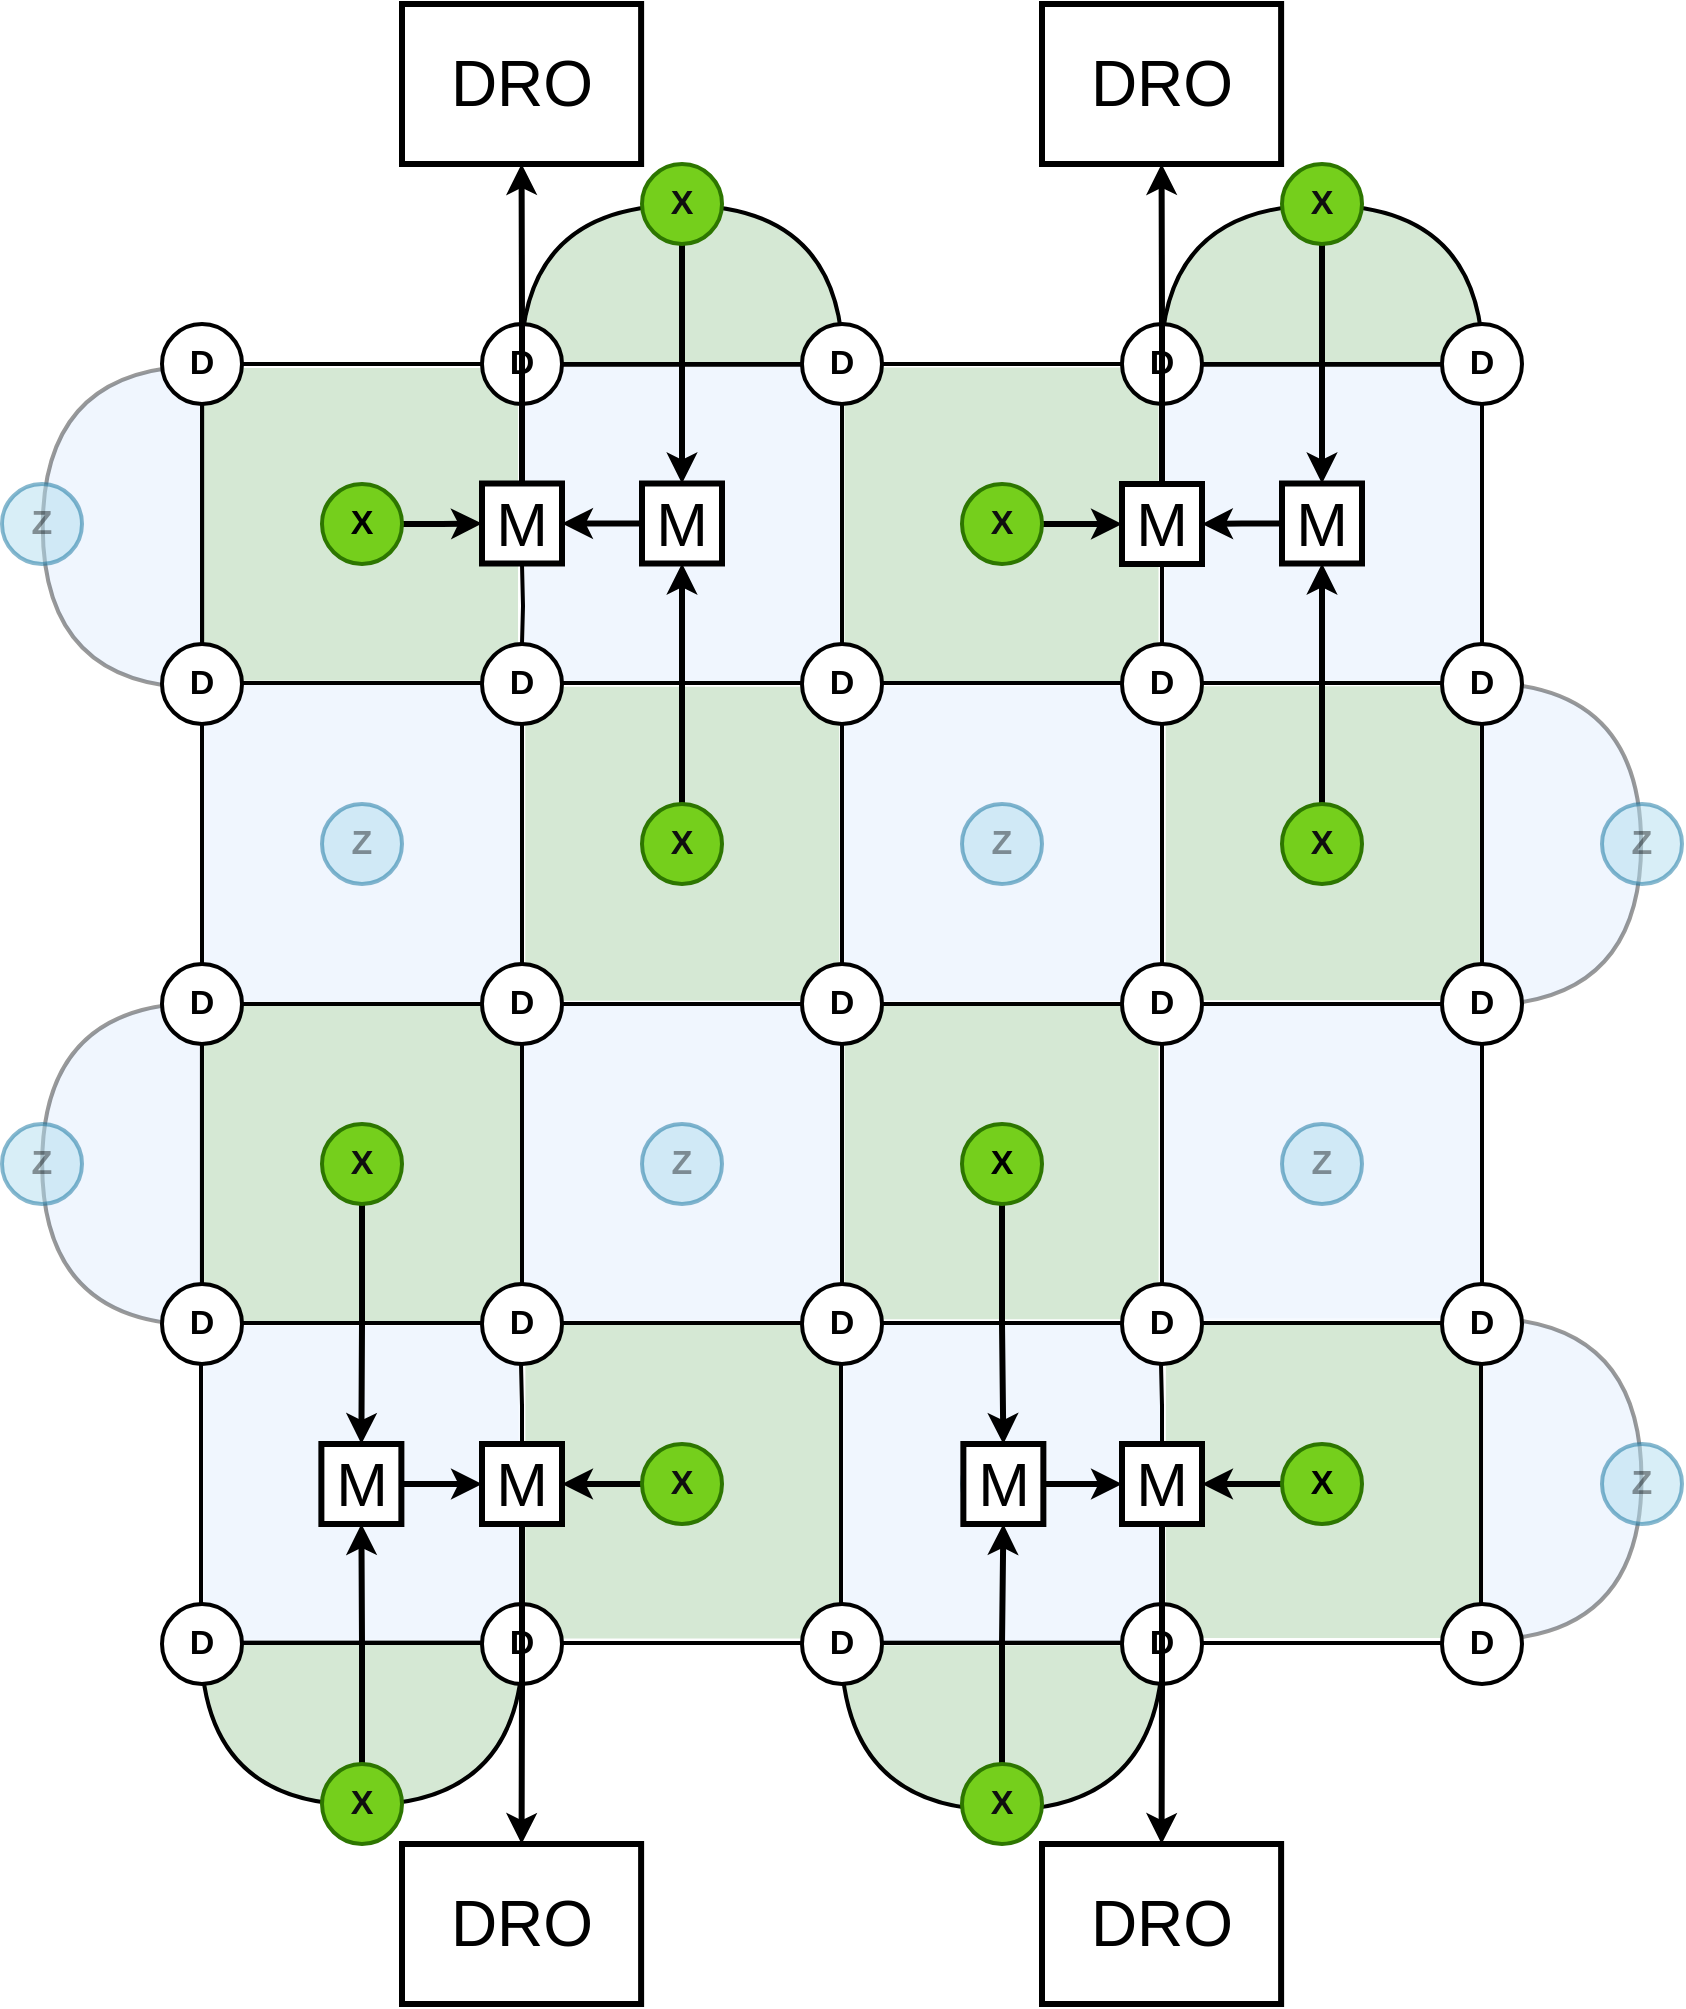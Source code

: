<mxfile version="24.2.3" type="google">
  <diagram name="Page-1" id="aMNQJVQ4VRTvNVJp9aHc">
    <mxGraphModel grid="1" page="0" gridSize="10" guides="1" tooltips="1" connect="1" arrows="1" fold="1" pageScale="1" pageWidth="850" pageHeight="1100" math="0" shadow="0">
      <root>
        <mxCell id="0" />
        <mxCell id="1" parent="0" />
        <mxCell id="UT1VLudavlkwH00lMybZ-489" value="" style="whiteSpace=wrap;html=1;aspect=fixed;strokeColor=#FFFFFF;fillColor=#d5e8d4;strokeWidth=2;" vertex="1" parent="1">
          <mxGeometry x="820" y="1461" width="159" height="159" as="geometry" />
        </mxCell>
        <mxCell id="UT1VLudavlkwH00lMybZ-486" value="" style="whiteSpace=wrap;html=1;aspect=fixed;strokeColor=#FFFFFF;fillColor=#d5e8d4;strokeWidth=2;" vertex="1" parent="1">
          <mxGeometry x="980.69" y="1939.26" width="159" height="159" as="geometry" />
        </mxCell>
        <mxCell id="UT1VLudavlkwH00lMybZ-471" value="" style="shape=or;whiteSpace=wrap;html=1;rotation=90;fillColor=#d5e8d4;strokeColor=#000000;strokeWidth=2;" vertex="1" parent="1">
          <mxGeometry x="1178.13" y="2060.65" width="83.74" height="161" as="geometry" />
        </mxCell>
        <mxCell id="UT1VLudavlkwH00lMybZ-472" value="" style="shape=or;whiteSpace=wrap;html=1;rotation=90;fillColor=#d5e8d4;strokeColor=#000000;strokeWidth=2;" vertex="1" parent="1">
          <mxGeometry x="859.26" y="2059.25" width="81.48" height="161" as="geometry" />
        </mxCell>
        <mxCell id="6lRXq5zpDCbXAbgdjt75-6" value="" style="group;opacity=40;strokeWidth=2;" connectable="0" vertex="1" parent="1">
          <mxGeometry x="720" y="1460.25" width="840" height="639.75" as="geometry" />
        </mxCell>
        <mxCell id="UT1VLudavlkwH00lMybZ-482" value="" style="whiteSpace=wrap;html=1;aspect=fixed;strokeColor=#FFFFFF;fillColor=#dae8fc;opacity=40;strokeWidth=2;" vertex="1" parent="6lRXq5zpDCbXAbgdjt75-6">
          <mxGeometry x="260" y="319.13" width="159.56" height="159.56" as="geometry" />
        </mxCell>
        <mxCell id="6lRXq5zpDCbXAbgdjt75-5" value="" style="group;opacity=40;strokeWidth=2;" connectable="0" vertex="1" parent="6lRXq5zpDCbXAbgdjt75-6">
          <mxGeometry width="840" height="639.75" as="geometry" />
        </mxCell>
        <mxCell id="UT1VLudavlkwH00lMybZ-490" value="" style="whiteSpace=wrap;html=1;aspect=fixed;strokeColor=#FFFFFF;fillColor=#dae8fc;opacity=40;strokeWidth=2;" vertex="1" parent="6lRXq5zpDCbXAbgdjt75-5">
          <mxGeometry x="260.5" y="0.25" width="159" height="159" as="geometry" />
        </mxCell>
        <mxCell id="UT1VLudavlkwH00lMybZ-469" value="" style="shape=or;whiteSpace=wrap;html=1;rotation=0;fillColor=#dae8fc;strokeColor=#000000;opacity=40;strokeWidth=2;" vertex="1" parent="6lRXq5zpDCbXAbgdjt75-5">
          <mxGeometry x="739.94" y="476.76" width="79.81" height="161" as="geometry" />
        </mxCell>
        <mxCell id="UT1VLudavlkwH00lMybZ-470" value="" style="shape=or;whiteSpace=wrap;html=1;rotation=0;fillColor=#dae8fc;strokeColor=#000000;opacity=40;strokeWidth=2;" vertex="1" parent="6lRXq5zpDCbXAbgdjt75-5">
          <mxGeometry x="739.75" y="159.25" width="79.81" height="161" as="geometry" />
        </mxCell>
        <mxCell id="UT1VLudavlkwH00lMybZ-475" value="" style="shape=or;whiteSpace=wrap;html=1;rotation=-180;fillColor=#dae8fc;strokeColor=#000000;opacity=40;strokeWidth=2;" vertex="1" parent="6lRXq5zpDCbXAbgdjt75-5">
          <mxGeometry x="20.09" y="319.25" width="79.81" height="161" as="geometry" />
        </mxCell>
        <mxCell id="UT1VLudavlkwH00lMybZ-476" value="" style="shape=or;whiteSpace=wrap;html=1;rotation=-180;fillColor=#dae8fc;strokeColor=#000000;opacity=40;strokeWidth=2;" vertex="1" parent="6lRXq5zpDCbXAbgdjt75-5">
          <mxGeometry x="20.38" y="0.75" width="79.81" height="161" as="geometry" />
        </mxCell>
        <mxCell id="UT1VLudavlkwH00lMybZ-477" value="" style="whiteSpace=wrap;html=1;aspect=fixed;strokeColor=#FFFFFF;fillColor=#dae8fc;opacity=40;strokeWidth=2;" vertex="1" parent="6lRXq5zpDCbXAbgdjt75-5">
          <mxGeometry x="100.13" y="158.75" width="160.88" height="160.88" as="geometry" />
        </mxCell>
        <mxCell id="UT1VLudavlkwH00lMybZ-479" value="" style="whiteSpace=wrap;html=1;aspect=fixed;strokeColor=#FFFFFF;fillColor=#dae8fc;opacity=40;strokeWidth=2;" vertex="1" parent="6lRXq5zpDCbXAbgdjt75-5">
          <mxGeometry x="420.38" y="160.38" width="159" height="159" as="geometry" />
        </mxCell>
        <mxCell id="UT1VLudavlkwH00lMybZ-484" value="" style="whiteSpace=wrap;html=1;aspect=fixed;strokeColor=#FFFFFF;fillColor=#dae8fc;opacity=40;strokeWidth=2;" vertex="1" parent="6lRXq5zpDCbXAbgdjt75-5">
          <mxGeometry x="580.81" y="318.88" width="159" height="159" as="geometry" />
        </mxCell>
        <mxCell id="UT1VLudavlkwH00lMybZ-485" value="" style="whiteSpace=wrap;html=1;aspect=fixed;strokeColor=#FFFFFF;fillColor=#dae8fc;opacity=40;strokeWidth=2;" vertex="1" parent="6lRXq5zpDCbXAbgdjt75-5">
          <mxGeometry x="100.19" y="479.51" width="159" height="159" as="geometry" />
        </mxCell>
        <mxCell id="UT1VLudavlkwH00lMybZ-487" value="" style="whiteSpace=wrap;html=1;aspect=fixed;strokeColor=#FFFFFF;fillColor=#dae8fc;opacity=40;strokeWidth=2;" vertex="1" parent="6lRXq5zpDCbXAbgdjt75-5">
          <mxGeometry x="420.44" y="479.26" width="160.49" height="160.49" as="geometry" />
        </mxCell>
        <mxCell id="UT1VLudavlkwH00lMybZ-492" value="" style="whiteSpace=wrap;html=1;aspect=fixed;strokeColor=#FFFFFF;fillColor=#dae8fc;opacity=40;strokeWidth=2;" vertex="1" parent="6lRXq5zpDCbXAbgdjt75-5">
          <mxGeometry x="580.75" width="159" height="159" as="geometry" />
        </mxCell>
        <mxCell id="UT1VLudavlkwH00lMybZ-558" value="Z" style="ellipse;whiteSpace=wrap;html=1;aspect=fixed;fillColor=#b1ddf0;strokeColor=#10739e;fontStyle=1;fontSize=17;opacity=50;textOpacity=40;strokeWidth=2;" vertex="1" parent="6lRXq5zpDCbXAbgdjt75-5">
          <mxGeometry y="59.75" width="40" height="40" as="geometry" />
        </mxCell>
        <mxCell id="UT1VLudavlkwH00lMybZ-560" value="Z" style="ellipse;whiteSpace=wrap;html=1;aspect=fixed;fillColor=#b1ddf0;strokeColor=#10739e;fontStyle=1;fontSize=17;opacity=50;textOpacity=40;strokeWidth=2;" vertex="1" parent="6lRXq5zpDCbXAbgdjt75-5">
          <mxGeometry x="320" y="59.75" width="40" height="40" as="geometry" />
        </mxCell>
        <mxCell id="UT1VLudavlkwH00lMybZ-562" value="Z" style="ellipse;whiteSpace=wrap;html=1;aspect=fixed;fillColor=#b1ddf0;strokeColor=#10739e;fontStyle=1;fontSize=17;opacity=50;textOpacity=40;strokeWidth=2;" vertex="1" parent="6lRXq5zpDCbXAbgdjt75-5">
          <mxGeometry x="640" y="59.75" width="40" height="40" as="geometry" />
        </mxCell>
        <mxCell id="UT1VLudavlkwH00lMybZ-563" value="Z" style="ellipse;whiteSpace=wrap;html=1;aspect=fixed;fillColor=#b1ddf0;strokeColor=#10739e;fontStyle=1;fontSize=17;opacity=50;textOpacity=40;strokeWidth=2;" vertex="1" parent="6lRXq5zpDCbXAbgdjt75-5">
          <mxGeometry x="160" y="219.75" width="40" height="40" as="geometry" />
        </mxCell>
        <mxCell id="UT1VLudavlkwH00lMybZ-565" value="Z" style="ellipse;whiteSpace=wrap;html=1;aspect=fixed;fillColor=#b1ddf0;strokeColor=#10739e;fontStyle=1;fontSize=17;opacity=50;textOpacity=40;strokeWidth=2;" vertex="1" parent="6lRXq5zpDCbXAbgdjt75-5">
          <mxGeometry x="480" y="219.75" width="40" height="40" as="geometry" />
        </mxCell>
        <mxCell id="UT1VLudavlkwH00lMybZ-567" value="Z" style="ellipse;whiteSpace=wrap;html=1;aspect=fixed;fillColor=#b1ddf0;strokeColor=#10739e;fontStyle=1;fontSize=17;opacity=50;textOpacity=40;strokeWidth=2;" vertex="1" parent="6lRXq5zpDCbXAbgdjt75-5">
          <mxGeometry x="800" y="219.75" width="40" height="40" as="geometry" />
        </mxCell>
        <mxCell id="UT1VLudavlkwH00lMybZ-568" value="Z" style="ellipse;whiteSpace=wrap;html=1;aspect=fixed;fillColor=#b1ddf0;strokeColor=#10739e;fontStyle=1;fontSize=17;opacity=50;textOpacity=40;strokeWidth=2;" vertex="1" parent="6lRXq5zpDCbXAbgdjt75-5">
          <mxGeometry y="379.75" width="40" height="40" as="geometry" />
        </mxCell>
        <mxCell id="UT1VLudavlkwH00lMybZ-570" value="Z" style="ellipse;whiteSpace=wrap;html=1;aspect=fixed;fillColor=#b1ddf0;strokeColor=#10739e;fontStyle=1;fontSize=17;opacity=50;textOpacity=40;strokeWidth=2;" vertex="1" parent="6lRXq5zpDCbXAbgdjt75-5">
          <mxGeometry x="320" y="379.75" width="40" height="40" as="geometry" />
        </mxCell>
        <mxCell id="UT1VLudavlkwH00lMybZ-572" value="Z" style="ellipse;whiteSpace=wrap;html=1;aspect=fixed;fillColor=#b1ddf0;strokeColor=#10739e;fontStyle=1;fontSize=17;opacity=50;textOpacity=40;strokeWidth=2;" vertex="1" parent="6lRXq5zpDCbXAbgdjt75-5">
          <mxGeometry x="640" y="379.75" width="40" height="40" as="geometry" />
        </mxCell>
        <mxCell id="UT1VLudavlkwH00lMybZ-573" value="Z" style="ellipse;whiteSpace=wrap;html=1;aspect=fixed;fillColor=#b1ddf0;strokeColor=#10739e;fontStyle=1;fontSize=17;opacity=50;textOpacity=40;strokeWidth=2;" vertex="1" parent="6lRXq5zpDCbXAbgdjt75-5">
          <mxGeometry x="160" y="539.75" width="40" height="40" as="geometry" />
        </mxCell>
        <mxCell id="UT1VLudavlkwH00lMybZ-575" value="Z" style="ellipse;whiteSpace=wrap;html=1;aspect=fixed;fillColor=#b1ddf0;strokeColor=#10739e;fontStyle=1;fontSize=17;opacity=50;textOpacity=40;strokeWidth=2;" vertex="1" parent="6lRXq5zpDCbXAbgdjt75-5">
          <mxGeometry x="480" y="539.75" width="40" height="40" as="geometry" />
        </mxCell>
        <mxCell id="UT1VLudavlkwH00lMybZ-577" value="Z" style="ellipse;whiteSpace=wrap;html=1;aspect=fixed;fillColor=#b1ddf0;strokeColor=#10739e;fontStyle=1;fontSize=17;opacity=50;textOpacity=40;strokeWidth=2;" vertex="1" parent="6lRXq5zpDCbXAbgdjt75-5">
          <mxGeometry x="800" y="539.75" width="40" height="40" as="geometry" />
        </mxCell>
        <mxCell id="6lRXq5zpDCbXAbgdjt75-66" style="edgeStyle=orthogonalEdgeStyle;rounded=0;orthogonalLoop=1;jettySize=auto;html=1;exitX=0;exitY=0.5;exitDx=0;exitDy=0;entryX=1;entryY=0.5;entryDx=0;entryDy=0;strokeWidth=3;" edge="1" parent="6lRXq5zpDCbXAbgdjt75-5" source="6lRXq5zpDCbXAbgdjt75-7" target="6lRXq5zpDCbXAbgdjt75-64">
          <mxGeometry relative="1" as="geometry" />
        </mxCell>
        <mxCell id="6lRXq5zpDCbXAbgdjt75-7" value="&lt;font style=&quot;font-size: 31px;&quot;&gt;M&lt;br style=&quot;font-size: 31px;&quot;&gt;&lt;/font&gt;" style="rounded=0;whiteSpace=wrap;html=1;strokeWidth=3;fontSize=31;fontStyle=0;aspect=fixed;" vertex="1" parent="6lRXq5zpDCbXAbgdjt75-5">
          <mxGeometry x="320" y="59.5" width="40" height="40" as="geometry" />
        </mxCell>
        <mxCell id="6lRXq5zpDCbXAbgdjt75-8" value="&lt;font style=&quot;font-size: 31px;&quot;&gt;M&lt;br style=&quot;font-size: 31px;&quot;&gt;&lt;/font&gt;" style="rounded=0;whiteSpace=wrap;html=1;strokeWidth=3;fontSize=31;fontStyle=0;aspect=fixed;" vertex="1" parent="6lRXq5zpDCbXAbgdjt75-5">
          <mxGeometry x="159.69" y="539.75" width="40" height="40" as="geometry" />
        </mxCell>
        <mxCell id="6lRXq5zpDCbXAbgdjt75-9" value="&lt;font style=&quot;font-size: 31px;&quot;&gt;M&lt;br style=&quot;font-size: 31px;&quot;&gt;&lt;/font&gt;" style="rounded=0;whiteSpace=wrap;html=1;strokeWidth=3;fontSize=31;fontStyle=0;aspect=fixed;" vertex="1" parent="6lRXq5zpDCbXAbgdjt75-5">
          <mxGeometry x="640" y="59.5" width="40" height="40" as="geometry" />
        </mxCell>
        <mxCell id="6lRXq5zpDCbXAbgdjt75-10" value="&lt;font style=&quot;font-size: 31px;&quot;&gt;M&lt;br style=&quot;font-size: 31px;&quot;&gt;&lt;/font&gt;" style="rounded=0;whiteSpace=wrap;html=1;strokeWidth=3;fontSize=31;fontStyle=0;aspect=fixed;" vertex="1" parent="6lRXq5zpDCbXAbgdjt75-5">
          <mxGeometry x="480.68" y="539.75" width="40" height="40" as="geometry" />
        </mxCell>
        <mxCell id="6lRXq5zpDCbXAbgdjt75-64" value="&lt;font style=&quot;font-size: 31px;&quot;&gt;M&lt;br style=&quot;font-size: 31px;&quot;&gt;&lt;/font&gt;" style="rounded=0;whiteSpace=wrap;html=1;strokeWidth=3;fontSize=31;fontStyle=0;aspect=fixed;" vertex="1" parent="6lRXq5zpDCbXAbgdjt75-5">
          <mxGeometry x="240" y="59.5" width="40" height="40" as="geometry" />
        </mxCell>
        <mxCell id="UT1VLudavlkwH00lMybZ-473" value="" style="shape=or;whiteSpace=wrap;html=1;rotation=-90;fillColor=#d5e8d4;strokeColor=#000000;strokeWidth=2;" vertex="1" parent="1">
          <mxGeometry x="1340.1" y="1340" width="79.81" height="161" as="geometry" />
        </mxCell>
        <mxCell id="UT1VLudavlkwH00lMybZ-474" value="" style="shape=or;whiteSpace=wrap;html=1;rotation=-90;fillColor=#d5e8d4;strokeColor=#000000;strokeWidth=2;" vertex="1" parent="1">
          <mxGeometry x="1020.09" y="1340" width="79.81" height="161" as="geometry" />
        </mxCell>
        <mxCell id="UT1VLudavlkwH00lMybZ-478" value="" style="whiteSpace=wrap;html=1;aspect=fixed;strokeColor=#FFFFFF;fillColor=#d5e8d4;strokeWidth=2;" vertex="1" parent="1">
          <mxGeometry x="980.63" y="1620.38" width="159" height="159" as="geometry" />
        </mxCell>
        <mxCell id="UT1VLudavlkwH00lMybZ-480" value="" style="whiteSpace=wrap;html=1;aspect=fixed;strokeColor=#FFFFFF;fillColor=#d5e8d4;strokeWidth=2;" vertex="1" parent="1">
          <mxGeometry x="1300.88" y="1620.13" width="159" height="159" as="geometry" />
        </mxCell>
        <mxCell id="UT1VLudavlkwH00lMybZ-481" value="" style="whiteSpace=wrap;html=1;aspect=fixed;strokeColor=#FFFFFF;fillColor=#d5e8d4;strokeWidth=2;" vertex="1" parent="1">
          <mxGeometry x="820.06" y="1779.88" width="159.94" height="159.94" as="geometry" />
        </mxCell>
        <mxCell id="UT1VLudavlkwH00lMybZ-483" value="" style="whiteSpace=wrap;html=1;aspect=fixed;strokeColor=#FFFFFF;fillColor=#d5e8d4;strokeWidth=2;" vertex="1" parent="1">
          <mxGeometry x="1140.31" y="1779.63" width="159" height="159" as="geometry" />
        </mxCell>
        <mxCell id="UT1VLudavlkwH00lMybZ-488" value="" style="whiteSpace=wrap;html=1;aspect=fixed;strokeColor=#FFFFFF;fillColor=#d5e8d4;strokeWidth=2;" vertex="1" parent="1">
          <mxGeometry x="1300.94" y="1939.01" width="159" height="159" as="geometry" />
        </mxCell>
        <mxCell id="UT1VLudavlkwH00lMybZ-491" value="" style="whiteSpace=wrap;html=1;aspect=fixed;strokeColor=#FFFFFF;fillColor=#d5e8d4;strokeWidth=2;" vertex="1" parent="1">
          <mxGeometry x="1140.25" y="1460.75" width="159" height="159" as="geometry" />
        </mxCell>
        <mxCell id="UT1VLudavlkwH00lMybZ-493" style="edgeStyle=orthogonalEdgeStyle;rounded=0;orthogonalLoop=1;jettySize=auto;html=1;entryX=0.5;entryY=0;entryDx=0;entryDy=0;endArrow=none;endFill=0;fontStyle=1;fontSize=17;strokeWidth=2;" edge="1" parent="1" source="UT1VLudavlkwH00lMybZ-495" target="UT1VLudavlkwH00lMybZ-499">
          <mxGeometry relative="1" as="geometry" />
        </mxCell>
        <mxCell id="UT1VLudavlkwH00lMybZ-494" style="edgeStyle=orthogonalEdgeStyle;rounded=0;orthogonalLoop=1;jettySize=auto;html=1;entryX=0;entryY=0.5;entryDx=0;entryDy=0;endArrow=none;endFill=0;fontStyle=1;fontSize=17;strokeWidth=2;" edge="1" parent="1" source="UT1VLudavlkwH00lMybZ-495" target="UT1VLudavlkwH00lMybZ-497">
          <mxGeometry relative="1" as="geometry" />
        </mxCell>
        <mxCell id="UT1VLudavlkwH00lMybZ-495" value="D" style="ellipse;whiteSpace=wrap;html=1;aspect=fixed;fontStyle=1;fontSize=17;strokeWidth=2;" vertex="1" parent="1">
          <mxGeometry x="800" y="1440" width="40" height="40" as="geometry" />
        </mxCell>
        <mxCell id="UT1VLudavlkwH00lMybZ-496" style="edgeStyle=orthogonalEdgeStyle;rounded=0;orthogonalLoop=1;jettySize=auto;html=1;entryX=0.5;entryY=0;entryDx=0;entryDy=0;endArrow=none;endFill=0;fontStyle=1;fontSize=17;strokeWidth=2;" edge="1" parent="1" target="UT1VLudavlkwH00lMybZ-501">
          <mxGeometry relative="1" as="geometry">
            <mxPoint x="980" y="1560" as="sourcePoint" />
          </mxGeometry>
        </mxCell>
        <mxCell id="UT1VLudavlkwH00lMybZ-497" value="D" style="ellipse;whiteSpace=wrap;html=1;aspect=fixed;fontStyle=1;fontSize=17;strokeWidth=2;" vertex="1" parent="1">
          <mxGeometry x="960" y="1440" width="40" height="40" as="geometry" />
        </mxCell>
        <mxCell id="UT1VLudavlkwH00lMybZ-498" style="edgeStyle=orthogonalEdgeStyle;rounded=0;orthogonalLoop=1;jettySize=auto;html=1;exitX=0.5;exitY=1;exitDx=0;exitDy=0;entryX=0.5;entryY=0;entryDx=0;entryDy=0;endArrow=none;endFill=0;fontStyle=1;fontSize=17;strokeWidth=2;" edge="1" parent="1" source="UT1VLudavlkwH00lMybZ-499" target="UT1VLudavlkwH00lMybZ-523">
          <mxGeometry relative="1" as="geometry" />
        </mxCell>
        <mxCell id="UT1VLudavlkwH00lMybZ-499" value="D" style="ellipse;whiteSpace=wrap;html=1;aspect=fixed;fontStyle=1;fontSize=17;strokeWidth=2;" vertex="1" parent="1">
          <mxGeometry x="800" y="1600" width="40" height="40" as="geometry" />
        </mxCell>
        <mxCell id="UT1VLudavlkwH00lMybZ-500" style="edgeStyle=orthogonalEdgeStyle;rounded=0;orthogonalLoop=1;jettySize=auto;html=1;entryX=0.5;entryY=0;entryDx=0;entryDy=0;endArrow=none;endFill=0;fontStyle=1;fontSize=17;strokeWidth=2;" edge="1" parent="1" source="UT1VLudavlkwH00lMybZ-501" target="UT1VLudavlkwH00lMybZ-525">
          <mxGeometry relative="1" as="geometry" />
        </mxCell>
        <mxCell id="UT1VLudavlkwH00lMybZ-501" value="D" style="ellipse;whiteSpace=wrap;html=1;aspect=fixed;fontStyle=1;fontSize=17;strokeWidth=2;" vertex="1" parent="1">
          <mxGeometry x="960" y="1600" width="40" height="40" as="geometry" />
        </mxCell>
        <mxCell id="UT1VLudavlkwH00lMybZ-502" style="edgeStyle=orthogonalEdgeStyle;rounded=0;orthogonalLoop=1;jettySize=auto;html=1;entryX=0;entryY=0.5;entryDx=0;entryDy=0;endArrow=none;endFill=0;fontStyle=1;fontSize=17;strokeWidth=2;" edge="1" parent="1">
          <mxGeometry relative="1" as="geometry">
            <mxPoint x="840" y="1619.44" as="sourcePoint" />
            <mxPoint x="960" y="1619.44" as="targetPoint" />
          </mxGeometry>
        </mxCell>
        <mxCell id="UT1VLudavlkwH00lMybZ-503" style="edgeStyle=orthogonalEdgeStyle;rounded=0;orthogonalLoop=1;jettySize=auto;html=1;entryX=0.5;entryY=0;entryDx=0;entryDy=0;endArrow=none;endFill=0;fontStyle=1;fontSize=17;strokeWidth=2;" edge="1" parent="1" source="UT1VLudavlkwH00lMybZ-505" target="UT1VLudavlkwH00lMybZ-509">
          <mxGeometry relative="1" as="geometry" />
        </mxCell>
        <mxCell id="UT1VLudavlkwH00lMybZ-504" style="edgeStyle=orthogonalEdgeStyle;rounded=0;orthogonalLoop=1;jettySize=auto;html=1;entryX=0;entryY=0.5;entryDx=0;entryDy=0;endArrow=none;endFill=0;fontStyle=1;fontSize=17;strokeWidth=2;" edge="1" parent="1" source="UT1VLudavlkwH00lMybZ-505" target="UT1VLudavlkwH00lMybZ-507">
          <mxGeometry relative="1" as="geometry" />
        </mxCell>
        <mxCell id="UT1VLudavlkwH00lMybZ-505" value="D" style="ellipse;whiteSpace=wrap;html=1;aspect=fixed;fontStyle=1;fontSize=17;strokeWidth=2;" vertex="1" parent="1">
          <mxGeometry x="1120" y="1440" width="40" height="40" as="geometry" />
        </mxCell>
        <mxCell id="UT1VLudavlkwH00lMybZ-506" style="edgeStyle=orthogonalEdgeStyle;rounded=0;orthogonalLoop=1;jettySize=auto;html=1;entryX=0.5;entryY=0;entryDx=0;entryDy=0;endArrow=none;endFill=0;fontStyle=1;fontSize=17;strokeWidth=2;" edge="1" parent="1" source="6lRXq5zpDCbXAbgdjt75-51" target="UT1VLudavlkwH00lMybZ-511">
          <mxGeometry relative="1" as="geometry" />
        </mxCell>
        <mxCell id="UT1VLudavlkwH00lMybZ-507" value="D" style="ellipse;whiteSpace=wrap;html=1;aspect=fixed;fontStyle=1;fontSize=17;strokeWidth=2;" vertex="1" parent="1">
          <mxGeometry x="1280" y="1440" width="40" height="40" as="geometry" />
        </mxCell>
        <mxCell id="UT1VLudavlkwH00lMybZ-508" style="edgeStyle=orthogonalEdgeStyle;rounded=0;orthogonalLoop=1;jettySize=auto;html=1;exitX=0.5;exitY=1;exitDx=0;exitDy=0;entryX=0.5;entryY=0;entryDx=0;entryDy=0;endArrow=none;endFill=0;fontStyle=1;fontSize=17;strokeWidth=2;" edge="1" parent="1" source="UT1VLudavlkwH00lMybZ-509" target="UT1VLudavlkwH00lMybZ-531">
          <mxGeometry relative="1" as="geometry" />
        </mxCell>
        <mxCell id="UT1VLudavlkwH00lMybZ-509" value="D" style="ellipse;whiteSpace=wrap;html=1;aspect=fixed;fontStyle=1;fontSize=17;strokeWidth=2;" vertex="1" parent="1">
          <mxGeometry x="1120" y="1600" width="40" height="40" as="geometry" />
        </mxCell>
        <mxCell id="UT1VLudavlkwH00lMybZ-510" style="edgeStyle=orthogonalEdgeStyle;rounded=0;orthogonalLoop=1;jettySize=auto;html=1;exitX=0.5;exitY=1;exitDx=0;exitDy=0;entryX=0.5;entryY=0;entryDx=0;entryDy=0;endArrow=none;endFill=0;fontStyle=1;fontSize=17;strokeWidth=2;" edge="1" parent="1" source="UT1VLudavlkwH00lMybZ-511" target="UT1VLudavlkwH00lMybZ-533">
          <mxGeometry relative="1" as="geometry" />
        </mxCell>
        <mxCell id="UT1VLudavlkwH00lMybZ-511" value="D" style="ellipse;whiteSpace=wrap;html=1;aspect=fixed;fontStyle=1;fontSize=17;strokeWidth=2;" vertex="1" parent="1">
          <mxGeometry x="1280" y="1600" width="40" height="40" as="geometry" />
        </mxCell>
        <mxCell id="UT1VLudavlkwH00lMybZ-512" style="edgeStyle=orthogonalEdgeStyle;rounded=0;orthogonalLoop=1;jettySize=auto;html=1;entryX=0;entryY=0.5;entryDx=0;entryDy=0;endArrow=none;endFill=0;fontStyle=1;fontSize=17;strokeWidth=2;" edge="1" parent="1">
          <mxGeometry relative="1" as="geometry">
            <mxPoint x="1160" y="1619.44" as="sourcePoint" />
            <mxPoint x="1280" y="1619.44" as="targetPoint" />
          </mxGeometry>
        </mxCell>
        <mxCell id="UT1VLudavlkwH00lMybZ-513" style="edgeStyle=orthogonalEdgeStyle;rounded=0;orthogonalLoop=1;jettySize=auto;html=1;entryX=0.5;entryY=0;entryDx=0;entryDy=0;endArrow=none;endFill=0;fontStyle=1;fontSize=17;strokeWidth=2;" edge="1" parent="1" source="UT1VLudavlkwH00lMybZ-514" target="UT1VLudavlkwH00lMybZ-516">
          <mxGeometry relative="1" as="geometry" />
        </mxCell>
        <mxCell id="UT1VLudavlkwH00lMybZ-514" value="D" style="ellipse;whiteSpace=wrap;html=1;aspect=fixed;fontStyle=1;fontSize=17;strokeWidth=2;" vertex="1" parent="1">
          <mxGeometry x="1440" y="1440" width="40" height="40" as="geometry" />
        </mxCell>
        <mxCell id="UT1VLudavlkwH00lMybZ-515" style="edgeStyle=orthogonalEdgeStyle;rounded=0;orthogonalLoop=1;jettySize=auto;html=1;exitX=0.5;exitY=1;exitDx=0;exitDy=0;entryX=0.5;entryY=0;entryDx=0;entryDy=0;endArrow=none;endFill=0;fontStyle=1;fontSize=17;strokeWidth=2;" edge="1" parent="1" source="UT1VLudavlkwH00lMybZ-516" target="UT1VLudavlkwH00lMybZ-538">
          <mxGeometry relative="1" as="geometry" />
        </mxCell>
        <mxCell id="UT1VLudavlkwH00lMybZ-516" value="D" style="ellipse;whiteSpace=wrap;html=1;aspect=fixed;fontStyle=1;fontSize=17;strokeWidth=2;" vertex="1" parent="1">
          <mxGeometry x="1440" y="1600" width="40" height="40" as="geometry" />
        </mxCell>
        <mxCell id="UT1VLudavlkwH00lMybZ-517" style="edgeStyle=orthogonalEdgeStyle;rounded=0;orthogonalLoop=1;jettySize=auto;html=1;entryX=0;entryY=0.5;entryDx=0;entryDy=0;endArrow=none;endFill=0;fontStyle=1;fontSize=17;strokeWidth=2;" edge="1" parent="1">
          <mxGeometry relative="1" as="geometry">
            <mxPoint x="1000" y="1460" as="sourcePoint" />
            <mxPoint x="1120" y="1460" as="targetPoint" />
          </mxGeometry>
        </mxCell>
        <mxCell id="UT1VLudavlkwH00lMybZ-518" style="edgeStyle=orthogonalEdgeStyle;rounded=0;orthogonalLoop=1;jettySize=auto;html=1;entryX=0;entryY=0.5;entryDx=0;entryDy=0;endArrow=none;endFill=0;fontStyle=1;fontSize=17;strokeWidth=2;" edge="1" parent="1">
          <mxGeometry relative="1" as="geometry">
            <mxPoint x="1000" y="1619.44" as="sourcePoint" />
            <mxPoint x="1120" y="1619.44" as="targetPoint" />
          </mxGeometry>
        </mxCell>
        <mxCell id="UT1VLudavlkwH00lMybZ-519" style="edgeStyle=orthogonalEdgeStyle;rounded=0;orthogonalLoop=1;jettySize=auto;html=1;entryX=0;entryY=0.5;entryDx=0;entryDy=0;endArrow=none;endFill=0;fontStyle=1;fontSize=17;strokeWidth=2;" edge="1" parent="1">
          <mxGeometry relative="1" as="geometry">
            <mxPoint x="1320" y="1460" as="sourcePoint" />
            <mxPoint x="1440" y="1460" as="targetPoint" />
          </mxGeometry>
        </mxCell>
        <mxCell id="UT1VLudavlkwH00lMybZ-520" style="edgeStyle=orthogonalEdgeStyle;rounded=0;orthogonalLoop=1;jettySize=auto;html=1;entryX=0;entryY=0.5;entryDx=0;entryDy=0;endArrow=none;endFill=0;fontStyle=1;fontSize=17;strokeWidth=2;" edge="1" parent="1">
          <mxGeometry relative="1" as="geometry">
            <mxPoint x="1320" y="1619.44" as="sourcePoint" />
            <mxPoint x="1440" y="1619.44" as="targetPoint" />
          </mxGeometry>
        </mxCell>
        <mxCell id="UT1VLudavlkwH00lMybZ-521" style="edgeStyle=orthogonalEdgeStyle;rounded=0;orthogonalLoop=1;jettySize=auto;html=1;entryX=0.5;entryY=0;entryDx=0;entryDy=0;endArrow=none;endFill=0;fontStyle=1;fontSize=17;strokeWidth=2;" edge="1" parent="1" source="UT1VLudavlkwH00lMybZ-523" target="UT1VLudavlkwH00lMybZ-526">
          <mxGeometry relative="1" as="geometry" />
        </mxCell>
        <mxCell id="UT1VLudavlkwH00lMybZ-522" style="edgeStyle=orthogonalEdgeStyle;rounded=0;orthogonalLoop=1;jettySize=auto;html=1;entryX=0;entryY=0.5;entryDx=0;entryDy=0;endArrow=none;endFill=0;fontStyle=1;fontSize=17;strokeWidth=2;" edge="1" parent="1" source="UT1VLudavlkwH00lMybZ-523" target="UT1VLudavlkwH00lMybZ-525">
          <mxGeometry relative="1" as="geometry" />
        </mxCell>
        <mxCell id="UT1VLudavlkwH00lMybZ-523" value="D" style="ellipse;whiteSpace=wrap;html=1;aspect=fixed;fontStyle=1;fontSize=17;strokeWidth=2;" vertex="1" parent="1">
          <mxGeometry x="800" y="1760" width="40" height="40" as="geometry" />
        </mxCell>
        <mxCell id="UT1VLudavlkwH00lMybZ-524" style="edgeStyle=orthogonalEdgeStyle;rounded=0;orthogonalLoop=1;jettySize=auto;html=1;entryX=0.5;entryY=0;entryDx=0;entryDy=0;endArrow=none;endFill=0;fontStyle=1;fontSize=17;strokeWidth=2;" edge="1" parent="1" source="UT1VLudavlkwH00lMybZ-525" target="UT1VLudavlkwH00lMybZ-527">
          <mxGeometry relative="1" as="geometry" />
        </mxCell>
        <mxCell id="UT1VLudavlkwH00lMybZ-525" value="D" style="ellipse;whiteSpace=wrap;html=1;aspect=fixed;fontStyle=1;fontSize=17;strokeWidth=2;" vertex="1" parent="1">
          <mxGeometry x="960" y="1760" width="40" height="40" as="geometry" />
        </mxCell>
        <mxCell id="UT1VLudavlkwH00lMybZ-526" value="D" style="ellipse;whiteSpace=wrap;html=1;aspect=fixed;fontStyle=1;fontSize=17;strokeWidth=2;" vertex="1" parent="1">
          <mxGeometry x="800" y="1920" width="40" height="40" as="geometry" />
        </mxCell>
        <mxCell id="UT1VLudavlkwH00lMybZ-527" value="D" style="ellipse;whiteSpace=wrap;html=1;aspect=fixed;fontStyle=1;fontSize=17;strokeWidth=2;" vertex="1" parent="1">
          <mxGeometry x="960" y="1920" width="40" height="40" as="geometry" />
        </mxCell>
        <mxCell id="UT1VLudavlkwH00lMybZ-528" style="edgeStyle=orthogonalEdgeStyle;rounded=0;orthogonalLoop=1;jettySize=auto;html=1;entryX=0;entryY=0.5;entryDx=0;entryDy=0;endArrow=none;endFill=0;fontStyle=1;fontSize=17;strokeWidth=2;" edge="1" parent="1">
          <mxGeometry relative="1" as="geometry">
            <mxPoint x="840" y="1939.44" as="sourcePoint" />
            <mxPoint x="960" y="1939.44" as="targetPoint" />
          </mxGeometry>
        </mxCell>
        <mxCell id="UT1VLudavlkwH00lMybZ-529" style="edgeStyle=orthogonalEdgeStyle;rounded=0;orthogonalLoop=1;jettySize=auto;html=1;entryX=0.5;entryY=0;entryDx=0;entryDy=0;endArrow=none;endFill=0;fontStyle=1;fontSize=17;strokeWidth=2;" edge="1" parent="1" source="UT1VLudavlkwH00lMybZ-531" target="UT1VLudavlkwH00lMybZ-534">
          <mxGeometry relative="1" as="geometry" />
        </mxCell>
        <mxCell id="UT1VLudavlkwH00lMybZ-530" style="edgeStyle=orthogonalEdgeStyle;rounded=0;orthogonalLoop=1;jettySize=auto;html=1;entryX=0;entryY=0.5;entryDx=0;entryDy=0;endArrow=none;endFill=0;fontStyle=1;fontSize=17;strokeWidth=2;" edge="1" parent="1" source="UT1VLudavlkwH00lMybZ-531" target="UT1VLudavlkwH00lMybZ-533">
          <mxGeometry relative="1" as="geometry" />
        </mxCell>
        <mxCell id="UT1VLudavlkwH00lMybZ-531" value="D" style="ellipse;whiteSpace=wrap;html=1;aspect=fixed;fontStyle=1;fontSize=17;strokeWidth=2;" vertex="1" parent="1">
          <mxGeometry x="1120" y="1760" width="40" height="40" as="geometry" />
        </mxCell>
        <mxCell id="UT1VLudavlkwH00lMybZ-532" style="edgeStyle=orthogonalEdgeStyle;rounded=0;orthogonalLoop=1;jettySize=auto;html=1;entryX=0.5;entryY=0;entryDx=0;entryDy=0;endArrow=none;endFill=0;fontStyle=1;fontSize=17;strokeWidth=2;" edge="1" parent="1" source="UT1VLudavlkwH00lMybZ-533" target="UT1VLudavlkwH00lMybZ-535">
          <mxGeometry relative="1" as="geometry" />
        </mxCell>
        <mxCell id="UT1VLudavlkwH00lMybZ-533" value="D" style="ellipse;whiteSpace=wrap;html=1;aspect=fixed;fontStyle=1;fontSize=17;strokeWidth=2;" vertex="1" parent="1">
          <mxGeometry x="1280" y="1760" width="40" height="40" as="geometry" />
        </mxCell>
        <mxCell id="UT1VLudavlkwH00lMybZ-534" value="D" style="ellipse;whiteSpace=wrap;html=1;aspect=fixed;fontStyle=1;fontSize=17;strokeWidth=2;" vertex="1" parent="1">
          <mxGeometry x="1120" y="1920" width="40" height="40" as="geometry" />
        </mxCell>
        <mxCell id="UT1VLudavlkwH00lMybZ-535" value="D" style="ellipse;whiteSpace=wrap;html=1;aspect=fixed;fontStyle=1;fontSize=17;strokeWidth=2;" vertex="1" parent="1">
          <mxGeometry x="1280" y="1920" width="40" height="40" as="geometry" />
        </mxCell>
        <mxCell id="UT1VLudavlkwH00lMybZ-536" style="edgeStyle=orthogonalEdgeStyle;rounded=0;orthogonalLoop=1;jettySize=auto;html=1;entryX=0;entryY=0.5;entryDx=0;entryDy=0;endArrow=none;endFill=0;fontStyle=1;fontSize=17;strokeWidth=2;" edge="1" parent="1">
          <mxGeometry relative="1" as="geometry">
            <mxPoint x="1160" y="1939.44" as="sourcePoint" />
            <mxPoint x="1280" y="1939.44" as="targetPoint" />
          </mxGeometry>
        </mxCell>
        <mxCell id="UT1VLudavlkwH00lMybZ-537" style="edgeStyle=orthogonalEdgeStyle;rounded=0;orthogonalLoop=1;jettySize=auto;html=1;entryX=0.5;entryY=0;entryDx=0;entryDy=0;endArrow=none;endFill=0;fontStyle=1;fontSize=17;strokeWidth=2;" edge="1" parent="1" source="UT1VLudavlkwH00lMybZ-538" target="UT1VLudavlkwH00lMybZ-539">
          <mxGeometry relative="1" as="geometry" />
        </mxCell>
        <mxCell id="UT1VLudavlkwH00lMybZ-538" value="D" style="ellipse;whiteSpace=wrap;html=1;aspect=fixed;fontStyle=1;fontSize=17;strokeWidth=2;" vertex="1" parent="1">
          <mxGeometry x="1440" y="1760" width="40" height="40" as="geometry" />
        </mxCell>
        <mxCell id="UT1VLudavlkwH00lMybZ-539" value="D" style="ellipse;whiteSpace=wrap;html=1;aspect=fixed;fontStyle=1;fontSize=17;strokeWidth=2;" vertex="1" parent="1">
          <mxGeometry x="1440" y="1920" width="40" height="40" as="geometry" />
        </mxCell>
        <mxCell id="UT1VLudavlkwH00lMybZ-540" style="edgeStyle=orthogonalEdgeStyle;rounded=0;orthogonalLoop=1;jettySize=auto;html=1;entryX=0;entryY=0.5;entryDx=0;entryDy=0;endArrow=none;endFill=0;fontStyle=1;fontSize=17;strokeWidth=2;" edge="1" parent="1">
          <mxGeometry relative="1" as="geometry">
            <mxPoint x="1000" y="1780" as="sourcePoint" />
            <mxPoint x="1120" y="1780" as="targetPoint" />
          </mxGeometry>
        </mxCell>
        <mxCell id="UT1VLudavlkwH00lMybZ-541" style="edgeStyle=orthogonalEdgeStyle;rounded=0;orthogonalLoop=1;jettySize=auto;html=1;entryX=0;entryY=0.5;entryDx=0;entryDy=0;endArrow=none;endFill=0;fontStyle=1;fontSize=17;strokeWidth=2;" edge="1" parent="1">
          <mxGeometry relative="1" as="geometry">
            <mxPoint x="1000" y="1939.44" as="sourcePoint" />
            <mxPoint x="1120" y="1939.44" as="targetPoint" />
          </mxGeometry>
        </mxCell>
        <mxCell id="UT1VLudavlkwH00lMybZ-542" style="edgeStyle=orthogonalEdgeStyle;rounded=0;orthogonalLoop=1;jettySize=auto;html=1;entryX=0;entryY=0.5;entryDx=0;entryDy=0;endArrow=none;endFill=0;fontStyle=1;fontSize=17;strokeWidth=2;" edge="1" parent="1">
          <mxGeometry relative="1" as="geometry">
            <mxPoint x="1320" y="1780" as="sourcePoint" />
            <mxPoint x="1440" y="1780" as="targetPoint" />
          </mxGeometry>
        </mxCell>
        <mxCell id="UT1VLudavlkwH00lMybZ-543" style="edgeStyle=orthogonalEdgeStyle;rounded=0;orthogonalLoop=1;jettySize=auto;html=1;entryX=0;entryY=0.5;entryDx=0;entryDy=0;endArrow=none;endFill=0;fontStyle=1;fontSize=17;strokeWidth=2;" edge="1" parent="1">
          <mxGeometry relative="1" as="geometry">
            <mxPoint x="1320" y="1939.44" as="sourcePoint" />
            <mxPoint x="1440" y="1939.44" as="targetPoint" />
          </mxGeometry>
        </mxCell>
        <mxCell id="UT1VLudavlkwH00lMybZ-544" value="D" style="ellipse;whiteSpace=wrap;html=1;aspect=fixed;fontStyle=1;fontSize=17;strokeWidth=2;" vertex="1" parent="1">
          <mxGeometry x="800" y="2080" width="40" height="40" as="geometry" />
        </mxCell>
        <mxCell id="UT1VLudavlkwH00lMybZ-545" value="D" style="ellipse;whiteSpace=wrap;html=1;aspect=fixed;fontStyle=1;fontSize=17;strokeWidth=2;" vertex="1" parent="1">
          <mxGeometry x="960" y="2080" width="40" height="40" as="geometry" />
        </mxCell>
        <mxCell id="UT1VLudavlkwH00lMybZ-546" style="edgeStyle=orthogonalEdgeStyle;rounded=0;orthogonalLoop=1;jettySize=auto;html=1;entryX=0;entryY=0.5;entryDx=0;entryDy=0;endArrow=none;endFill=0;fontStyle=1;fontSize=17;strokeWidth=2;" edge="1" parent="1">
          <mxGeometry relative="1" as="geometry">
            <mxPoint x="840" y="2099.44" as="sourcePoint" />
            <mxPoint x="960" y="2099.44" as="targetPoint" />
          </mxGeometry>
        </mxCell>
        <mxCell id="UT1VLudavlkwH00lMybZ-547" value="D" style="ellipse;whiteSpace=wrap;html=1;aspect=fixed;fontStyle=1;fontSize=17;strokeWidth=2;" vertex="1" parent="1">
          <mxGeometry x="1120" y="2080" width="40" height="40" as="geometry" />
        </mxCell>
        <mxCell id="UT1VLudavlkwH00lMybZ-548" value="D" style="ellipse;whiteSpace=wrap;html=1;aspect=fixed;fontStyle=1;fontSize=17;strokeWidth=2;" vertex="1" parent="1">
          <mxGeometry x="1280" y="2080" width="40" height="40" as="geometry" />
        </mxCell>
        <mxCell id="UT1VLudavlkwH00lMybZ-549" style="edgeStyle=orthogonalEdgeStyle;rounded=0;orthogonalLoop=1;jettySize=auto;html=1;entryX=0;entryY=0.5;entryDx=0;entryDy=0;endArrow=none;endFill=0;fontStyle=1;fontSize=17;strokeWidth=2;" edge="1" parent="1">
          <mxGeometry relative="1" as="geometry">
            <mxPoint x="1160" y="2099.44" as="sourcePoint" />
            <mxPoint x="1280" y="2099.44" as="targetPoint" />
          </mxGeometry>
        </mxCell>
        <mxCell id="UT1VLudavlkwH00lMybZ-550" value="D" style="ellipse;whiteSpace=wrap;html=1;aspect=fixed;fontStyle=1;fontSize=17;strokeWidth=2;" vertex="1" parent="1">
          <mxGeometry x="1440" y="2080" width="40" height="40" as="geometry" />
        </mxCell>
        <mxCell id="UT1VLudavlkwH00lMybZ-551" style="edgeStyle=orthogonalEdgeStyle;rounded=0;orthogonalLoop=1;jettySize=auto;html=1;entryX=0;entryY=0.5;entryDx=0;entryDy=0;endArrow=none;endFill=0;fontStyle=1;fontSize=17;strokeWidth=2;" edge="1" parent="1">
          <mxGeometry relative="1" as="geometry">
            <mxPoint x="1000" y="2099.44" as="sourcePoint" />
            <mxPoint x="1120" y="2099.44" as="targetPoint" />
          </mxGeometry>
        </mxCell>
        <mxCell id="UT1VLudavlkwH00lMybZ-552" style="edgeStyle=orthogonalEdgeStyle;rounded=0;orthogonalLoop=1;jettySize=auto;html=1;entryX=0;entryY=0.5;entryDx=0;entryDy=0;endArrow=none;endFill=0;fontStyle=1;fontSize=17;strokeWidth=2;" edge="1" parent="1">
          <mxGeometry relative="1" as="geometry">
            <mxPoint x="1320" y="2099.44" as="sourcePoint" />
            <mxPoint x="1440" y="2099.44" as="targetPoint" />
          </mxGeometry>
        </mxCell>
        <mxCell id="UT1VLudavlkwH00lMybZ-553" style="edgeStyle=orthogonalEdgeStyle;rounded=0;orthogonalLoop=1;jettySize=auto;html=1;entryX=0.5;entryY=0;entryDx=0;entryDy=0;endArrow=none;endFill=0;fontStyle=1;fontSize=17;strokeWidth=2;" edge="1" parent="1">
          <mxGeometry relative="1" as="geometry">
            <mxPoint x="819.5" y="1960" as="sourcePoint" />
            <mxPoint x="819.5" y="2080" as="targetPoint" />
          </mxGeometry>
        </mxCell>
        <mxCell id="UT1VLudavlkwH00lMybZ-554" style="edgeStyle=orthogonalEdgeStyle;rounded=0;orthogonalLoop=1;jettySize=auto;html=1;entryX=0.5;entryY=0;entryDx=0;entryDy=0;endArrow=none;endFill=0;fontStyle=1;fontSize=17;strokeWidth=2;" edge="1" parent="1" source="6lRXq5zpDCbXAbgdjt75-53">
          <mxGeometry relative="1" as="geometry">
            <mxPoint x="979.5" y="1960" as="sourcePoint" />
            <mxPoint x="979.5" y="2080" as="targetPoint" />
          </mxGeometry>
        </mxCell>
        <mxCell id="UT1VLudavlkwH00lMybZ-555" style="edgeStyle=orthogonalEdgeStyle;rounded=0;orthogonalLoop=1;jettySize=auto;html=1;entryX=0.5;entryY=0;entryDx=0;entryDy=0;endArrow=none;endFill=0;fontStyle=1;fontSize=17;strokeWidth=2;" edge="1" parent="1">
          <mxGeometry relative="1" as="geometry">
            <mxPoint x="1139.5" y="1960" as="sourcePoint" />
            <mxPoint x="1139.5" y="2080" as="targetPoint" />
          </mxGeometry>
        </mxCell>
        <mxCell id="UT1VLudavlkwH00lMybZ-556" style="edgeStyle=orthogonalEdgeStyle;rounded=0;orthogonalLoop=1;jettySize=auto;html=1;entryX=0.5;entryY=0;entryDx=0;entryDy=0;endArrow=none;endFill=0;fontStyle=1;fontSize=17;strokeWidth=2;" edge="1" parent="1" source="6lRXq5zpDCbXAbgdjt75-57">
          <mxGeometry relative="1" as="geometry">
            <mxPoint x="1299.5" y="1960" as="sourcePoint" />
            <mxPoint x="1299.5" y="2080" as="targetPoint" />
          </mxGeometry>
        </mxCell>
        <mxCell id="UT1VLudavlkwH00lMybZ-557" style="edgeStyle=orthogonalEdgeStyle;rounded=0;orthogonalLoop=1;jettySize=auto;html=1;entryX=0.5;entryY=0;entryDx=0;entryDy=0;endArrow=none;endFill=0;fontStyle=1;fontSize=17;strokeWidth=2;" edge="1" parent="1">
          <mxGeometry relative="1" as="geometry">
            <mxPoint x="1459.5" y="1960" as="sourcePoint" />
            <mxPoint x="1459.5" y="2080" as="targetPoint" />
          </mxGeometry>
        </mxCell>
        <mxCell id="6lRXq5zpDCbXAbgdjt75-65" style="rounded=0;orthogonalLoop=1;jettySize=auto;html=1;exitX=1;exitY=0.5;exitDx=0;exitDy=0;entryX=0;entryY=0.5;entryDx=0;entryDy=0;edgeStyle=orthogonalEdgeStyle;strokeWidth=3;" edge="1" parent="1" source="UT1VLudavlkwH00lMybZ-559" target="6lRXq5zpDCbXAbgdjt75-64">
          <mxGeometry relative="1" as="geometry" />
        </mxCell>
        <mxCell id="UT1VLudavlkwH00lMybZ-559" value="&lt;font&gt;X&lt;/font&gt;" style="ellipse;whiteSpace=wrap;html=1;aspect=fixed;fillColor=#75CF1C;strokeColor=#2D7600;fontStyle=1;fontSize=17;fontColor=#000000;strokeWidth=2;" vertex="1" parent="1">
          <mxGeometry x="880" y="1520" width="40" height="40" as="geometry" />
        </mxCell>
        <mxCell id="6lRXq5zpDCbXAbgdjt75-70" style="edgeStyle=orthogonalEdgeStyle;rounded=0;orthogonalLoop=1;jettySize=auto;html=1;exitX=1;exitY=0.5;exitDx=0;exitDy=0;entryX=0;entryY=0.5;entryDx=0;entryDy=0;strokeWidth=3;" edge="1" parent="1" source="UT1VLudavlkwH00lMybZ-561" target="6lRXq5zpDCbXAbgdjt75-51">
          <mxGeometry relative="1" as="geometry" />
        </mxCell>
        <mxCell id="UT1VLudavlkwH00lMybZ-561" value="X" style="ellipse;whiteSpace=wrap;html=1;aspect=fixed;fillColor=#75CF1C;strokeColor=#2D7600;fontStyle=1;fontSize=17;fontColor=#0F0F0F;strokeWidth=2;" vertex="1" parent="1">
          <mxGeometry x="1200" y="1520" width="40" height="40" as="geometry" />
        </mxCell>
        <mxCell id="6lRXq5zpDCbXAbgdjt75-13" style="edgeStyle=orthogonalEdgeStyle;rounded=0;orthogonalLoop=1;jettySize=auto;html=1;exitX=0.5;exitY=0;exitDx=0;exitDy=0;entryX=0.5;entryY=1;entryDx=0;entryDy=0;strokeWidth=3;" edge="1" parent="1" source="UT1VLudavlkwH00lMybZ-564" target="6lRXq5zpDCbXAbgdjt75-7">
          <mxGeometry relative="1" as="geometry" />
        </mxCell>
        <mxCell id="UT1VLudavlkwH00lMybZ-564" value="X" style="ellipse;whiteSpace=wrap;html=1;aspect=fixed;fillColor=#75CF1C;strokeColor=#2D7600;fontStyle=1;fontSize=17;fontColor=#0F0F0F;strokeWidth=2;" vertex="1" parent="1">
          <mxGeometry x="1040" y="1680" width="40" height="40" as="geometry" />
        </mxCell>
        <mxCell id="6lRXq5zpDCbXAbgdjt75-15" style="edgeStyle=orthogonalEdgeStyle;rounded=0;orthogonalLoop=1;jettySize=auto;html=1;exitX=0.5;exitY=0;exitDx=0;exitDy=0;entryX=0.5;entryY=1;entryDx=0;entryDy=0;strokeWidth=3;" edge="1" parent="1" source="UT1VLudavlkwH00lMybZ-566" target="6lRXq5zpDCbXAbgdjt75-9">
          <mxGeometry relative="1" as="geometry" />
        </mxCell>
        <mxCell id="UT1VLudavlkwH00lMybZ-566" value="X" style="ellipse;whiteSpace=wrap;html=1;aspect=fixed;fillColor=#75CF1C;strokeColor=#2D7600;fontStyle=1;fontSize=17;fontColor=#0F0F0F;strokeWidth=2;" vertex="1" parent="1">
          <mxGeometry x="1360" y="1680" width="40" height="40" as="geometry" />
        </mxCell>
        <mxCell id="6lRXq5zpDCbXAbgdjt75-12" style="edgeStyle=orthogonalEdgeStyle;rounded=0;orthogonalLoop=1;jettySize=auto;html=1;exitX=0.5;exitY=1;exitDx=0;exitDy=0;entryX=0.5;entryY=0;entryDx=0;entryDy=0;strokeWidth=3;" edge="1" parent="1" source="UT1VLudavlkwH00lMybZ-569" target="6lRXq5zpDCbXAbgdjt75-8">
          <mxGeometry relative="1" as="geometry" />
        </mxCell>
        <mxCell id="UT1VLudavlkwH00lMybZ-569" value="X" style="ellipse;whiteSpace=wrap;html=1;aspect=fixed;fillColor=#75CF1C;strokeColor=#2D7600;fontStyle=1;fontSize=17;fontColor=#0F0F0F;strokeWidth=2;" vertex="1" parent="1">
          <mxGeometry x="880" y="1840" width="40" height="40" as="geometry" />
        </mxCell>
        <mxCell id="6lRXq5zpDCbXAbgdjt75-18" style="edgeStyle=orthogonalEdgeStyle;rounded=0;orthogonalLoop=1;jettySize=auto;html=1;exitX=0.5;exitY=1;exitDx=0;exitDy=0;entryX=0.5;entryY=0;entryDx=0;entryDy=0;strokeWidth=3;" edge="1" parent="1" source="UT1VLudavlkwH00lMybZ-571" target="6lRXq5zpDCbXAbgdjt75-10">
          <mxGeometry relative="1" as="geometry" />
        </mxCell>
        <mxCell id="UT1VLudavlkwH00lMybZ-571" value="X" style="ellipse;whiteSpace=wrap;html=1;aspect=fixed;fillColor=#75CF1C;strokeColor=#2D7600;fontStyle=1;fontSize=17;fontColor=#000000;strokeWidth=2;" vertex="1" parent="1">
          <mxGeometry x="1200" y="1840" width="40" height="40" as="geometry" />
        </mxCell>
        <mxCell id="6lRXq5zpDCbXAbgdjt75-60" style="edgeStyle=orthogonalEdgeStyle;rounded=0;orthogonalLoop=1;jettySize=auto;html=1;exitX=0;exitY=0.5;exitDx=0;exitDy=0;entryX=1;entryY=0.5;entryDx=0;entryDy=0;strokeWidth=3;" edge="1" parent="1" source="UT1VLudavlkwH00lMybZ-574" target="6lRXq5zpDCbXAbgdjt75-53">
          <mxGeometry relative="1" as="geometry" />
        </mxCell>
        <mxCell id="UT1VLudavlkwH00lMybZ-574" value="X" style="ellipse;whiteSpace=wrap;html=1;aspect=fixed;fillColor=#75CF1C;strokeColor=#2D7600;fontStyle=1;fontSize=17;fontColor=#0F0F0F;strokeWidth=2;" vertex="1" parent="1">
          <mxGeometry x="1040" y="2000" width="40" height="40" as="geometry" />
        </mxCell>
        <mxCell id="6lRXq5zpDCbXAbgdjt75-68" style="edgeStyle=orthogonalEdgeStyle;rounded=0;orthogonalLoop=1;jettySize=auto;html=1;exitX=0;exitY=0.5;exitDx=0;exitDy=0;entryX=1;entryY=0.5;entryDx=0;entryDy=0;strokeWidth=3;" edge="1" parent="1" source="UT1VLudavlkwH00lMybZ-576" target="6lRXq5zpDCbXAbgdjt75-57">
          <mxGeometry relative="1" as="geometry" />
        </mxCell>
        <mxCell id="UT1VLudavlkwH00lMybZ-576" value="X" style="ellipse;whiteSpace=wrap;html=1;aspect=fixed;fillColor=#75CF1C;strokeColor=#2D7600;fontStyle=1;fontSize=17;fontColor=#000000;strokeWidth=2;" vertex="1" parent="1">
          <mxGeometry x="1360" y="2000" width="40" height="40" as="geometry" />
        </mxCell>
        <mxCell id="6lRXq5zpDCbXAbgdjt75-11" style="edgeStyle=orthogonalEdgeStyle;rounded=0;orthogonalLoop=1;jettySize=auto;html=1;exitX=0.5;exitY=0;exitDx=0;exitDy=0;strokeWidth=3;" edge="1" parent="1" source="UT1VLudavlkwH00lMybZ-578" target="6lRXq5zpDCbXAbgdjt75-8">
          <mxGeometry relative="1" as="geometry" />
        </mxCell>
        <mxCell id="UT1VLudavlkwH00lMybZ-578" value="X" style="ellipse;whiteSpace=wrap;html=1;aspect=fixed;fillColor=#75CF1C;strokeColor=#2D7600;fontStyle=1;fontSize=17;fontColor=#0F0F0F;strokeWidth=2;" vertex="1" parent="1">
          <mxGeometry x="880" y="2160" width="40" height="40" as="geometry" />
        </mxCell>
        <mxCell id="6lRXq5zpDCbXAbgdjt75-17" style="edgeStyle=orthogonalEdgeStyle;rounded=0;orthogonalLoop=1;jettySize=auto;html=1;exitX=0.5;exitY=0;exitDx=0;exitDy=0;entryX=0.5;entryY=1;entryDx=0;entryDy=0;strokeWidth=3;" edge="1" parent="1" source="UT1VLudavlkwH00lMybZ-579" target="6lRXq5zpDCbXAbgdjt75-10">
          <mxGeometry relative="1" as="geometry" />
        </mxCell>
        <mxCell id="UT1VLudavlkwH00lMybZ-579" value="X" style="ellipse;whiteSpace=wrap;html=1;aspect=fixed;fillColor=#75CF1C;strokeColor=#2D7600;fontStyle=1;fontSize=17;fontColor=#0F0F0F;strokeWidth=2;" vertex="1" parent="1">
          <mxGeometry x="1200" y="2160" width="40" height="40" as="geometry" />
        </mxCell>
        <mxCell id="6lRXq5zpDCbXAbgdjt75-14" style="edgeStyle=orthogonalEdgeStyle;rounded=0;orthogonalLoop=1;jettySize=auto;html=1;exitX=0.5;exitY=1;exitDx=0;exitDy=0;entryX=0.5;entryY=0;entryDx=0;entryDy=0;strokeWidth=3;" edge="1" parent="1" source="UT1VLudavlkwH00lMybZ-580" target="6lRXq5zpDCbXAbgdjt75-7">
          <mxGeometry relative="1" as="geometry" />
        </mxCell>
        <mxCell id="UT1VLudavlkwH00lMybZ-580" value="X" style="ellipse;whiteSpace=wrap;html=1;aspect=fixed;fillColor=#75CF1C;strokeColor=#2D7600;fontStyle=1;fontSize=17;fontColor=#0F0F0F;strokeWidth=2;" vertex="1" parent="1">
          <mxGeometry x="1040" y="1360" width="40" height="40" as="geometry" />
        </mxCell>
        <mxCell id="6lRXq5zpDCbXAbgdjt75-16" style="edgeStyle=orthogonalEdgeStyle;rounded=0;orthogonalLoop=1;jettySize=auto;html=1;exitX=0.5;exitY=1;exitDx=0;exitDy=0;entryX=0.5;entryY=0;entryDx=0;entryDy=0;strokeWidth=3;" edge="1" parent="1" source="UT1VLudavlkwH00lMybZ-581" target="6lRXq5zpDCbXAbgdjt75-9">
          <mxGeometry relative="1" as="geometry" />
        </mxCell>
        <mxCell id="UT1VLudavlkwH00lMybZ-581" value="X" style="ellipse;whiteSpace=wrap;html=1;aspect=fixed;fillColor=#75CF1C;strokeColor=#2D7600;fontStyle=1;fontSize=17;fontColor=#0F0F0F;strokeWidth=2;" vertex="1" parent="1">
          <mxGeometry x="1360" y="1360" width="40" height="40" as="geometry" />
        </mxCell>
        <mxCell id="6lRXq5zpDCbXAbgdjt75-50" value="" style="edgeStyle=orthogonalEdgeStyle;rounded=0;orthogonalLoop=1;jettySize=auto;html=1;entryX=0.5;entryY=0;entryDx=0;entryDy=0;endArrow=none;endFill=0;fontStyle=1;fontSize=17;strokeWidth=2;" edge="1" parent="1" source="UT1VLudavlkwH00lMybZ-497">
          <mxGeometry relative="1" as="geometry">
            <mxPoint x="980" y="1480" as="sourcePoint" />
            <mxPoint x="980" y="1520" as="targetPoint" />
          </mxGeometry>
        </mxCell>
        <mxCell id="6lRXq5zpDCbXAbgdjt75-52" value="" style="edgeStyle=orthogonalEdgeStyle;rounded=0;orthogonalLoop=1;jettySize=auto;html=1;entryX=0.5;entryY=0;entryDx=0;entryDy=0;endArrow=none;endFill=0;fontStyle=1;fontSize=17;strokeWidth=2;" edge="1" parent="1" source="UT1VLudavlkwH00lMybZ-507" target="6lRXq5zpDCbXAbgdjt75-51">
          <mxGeometry relative="1" as="geometry">
            <mxPoint x="1300" y="1480" as="sourcePoint" />
            <mxPoint x="1300" y="1600" as="targetPoint" />
          </mxGeometry>
        </mxCell>
        <mxCell id="6lRXq5zpDCbXAbgdjt75-85" style="edgeStyle=orthogonalEdgeStyle;rounded=0;orthogonalLoop=1;jettySize=auto;html=1;exitX=0.5;exitY=0;exitDx=0;exitDy=0;entryX=0.5;entryY=1;entryDx=0;entryDy=0;strokeWidth=3;" edge="1" parent="1" source="6lRXq5zpDCbXAbgdjt75-51" target="6lRXq5zpDCbXAbgdjt75-80">
          <mxGeometry relative="1" as="geometry" />
        </mxCell>
        <mxCell id="6lRXq5zpDCbXAbgdjt75-51" value="&lt;font style=&quot;font-size: 31px;&quot;&gt;M&lt;br style=&quot;font-size: 31px;&quot;&gt;&lt;/font&gt;" style="rounded=0;whiteSpace=wrap;html=1;strokeWidth=3;fontSize=31;fontStyle=0;aspect=fixed;" vertex="1" parent="1">
          <mxGeometry x="1280" y="1520" width="40" height="40" as="geometry" />
        </mxCell>
        <mxCell id="6lRXq5zpDCbXAbgdjt75-56" value="" style="edgeStyle=orthogonalEdgeStyle;rounded=0;orthogonalLoop=1;jettySize=auto;html=1;entryX=0.5;entryY=0;entryDx=0;entryDy=0;endArrow=none;endFill=0;fontStyle=1;fontSize=17;strokeWidth=2;" edge="1" parent="1" target="6lRXq5zpDCbXAbgdjt75-53">
          <mxGeometry relative="1" as="geometry">
            <mxPoint x="979.5" y="1960" as="sourcePoint" />
            <mxPoint x="979.5" y="2080" as="targetPoint" />
          </mxGeometry>
        </mxCell>
        <mxCell id="6lRXq5zpDCbXAbgdjt75-83" style="edgeStyle=orthogonalEdgeStyle;rounded=0;orthogonalLoop=1;jettySize=auto;html=1;exitX=0.5;exitY=1;exitDx=0;exitDy=0;entryX=0.5;entryY=0;entryDx=0;entryDy=0;strokeWidth=3;" edge="1" parent="1" source="6lRXq5zpDCbXAbgdjt75-53" target="6lRXq5zpDCbXAbgdjt75-81">
          <mxGeometry relative="1" as="geometry" />
        </mxCell>
        <mxCell id="6lRXq5zpDCbXAbgdjt75-53" value="&lt;font style=&quot;font-size: 31px;&quot;&gt;M&lt;br style=&quot;font-size: 31px;&quot;&gt;&lt;/font&gt;" style="rounded=0;whiteSpace=wrap;html=1;strokeWidth=3;fontSize=31;fontStyle=0;aspect=fixed;" vertex="1" parent="1">
          <mxGeometry x="960" y="2000" width="40" height="40" as="geometry" />
        </mxCell>
        <mxCell id="6lRXq5zpDCbXAbgdjt75-58" value="" style="edgeStyle=orthogonalEdgeStyle;rounded=0;orthogonalLoop=1;jettySize=auto;html=1;entryX=0.5;entryY=0;entryDx=0;entryDy=0;endArrow=none;endFill=0;fontStyle=1;fontSize=17;strokeWidth=2;" edge="1" parent="1" target="6lRXq5zpDCbXAbgdjt75-57">
          <mxGeometry relative="1" as="geometry">
            <mxPoint x="1299.5" y="1960" as="sourcePoint" />
            <mxPoint x="1299.5" y="2080" as="targetPoint" />
          </mxGeometry>
        </mxCell>
        <mxCell id="6lRXq5zpDCbXAbgdjt75-86" style="edgeStyle=orthogonalEdgeStyle;rounded=0;orthogonalLoop=1;jettySize=auto;html=1;exitX=0.5;exitY=1;exitDx=0;exitDy=0;entryX=0.5;entryY=0;entryDx=0;entryDy=0;strokeWidth=3;" edge="1" parent="1" source="6lRXq5zpDCbXAbgdjt75-57" target="6lRXq5zpDCbXAbgdjt75-82">
          <mxGeometry relative="1" as="geometry" />
        </mxCell>
        <mxCell id="6lRXq5zpDCbXAbgdjt75-57" value="&lt;font style=&quot;font-size: 31px;&quot;&gt;M&lt;br style=&quot;font-size: 31px;&quot;&gt;&lt;/font&gt;" style="rounded=0;whiteSpace=wrap;html=1;strokeWidth=3;fontSize=31;fontStyle=0;aspect=fixed;" vertex="1" parent="1">
          <mxGeometry x="1280" y="2000" width="40" height="40" as="geometry" />
        </mxCell>
        <mxCell id="6lRXq5zpDCbXAbgdjt75-59" style="edgeStyle=orthogonalEdgeStyle;rounded=0;orthogonalLoop=1;jettySize=auto;html=1;exitX=1;exitY=0.5;exitDx=0;exitDy=0;entryX=0;entryY=0.5;entryDx=0;entryDy=0;strokeWidth=3;" edge="1" parent="1" source="6lRXq5zpDCbXAbgdjt75-8" target="6lRXq5zpDCbXAbgdjt75-53">
          <mxGeometry relative="1" as="geometry" />
        </mxCell>
        <mxCell id="6lRXq5zpDCbXAbgdjt75-67" style="edgeStyle=orthogonalEdgeStyle;rounded=0;orthogonalLoop=1;jettySize=auto;html=1;exitX=1;exitY=0.5;exitDx=0;exitDy=0;entryX=0;entryY=0.5;entryDx=0;entryDy=0;strokeWidth=3;" edge="1" parent="1" source="6lRXq5zpDCbXAbgdjt75-10" target="6lRXq5zpDCbXAbgdjt75-57">
          <mxGeometry relative="1" as="geometry" />
        </mxCell>
        <mxCell id="6lRXq5zpDCbXAbgdjt75-69" style="edgeStyle=orthogonalEdgeStyle;rounded=0;orthogonalLoop=1;jettySize=auto;html=1;exitX=0;exitY=0.5;exitDx=0;exitDy=0;entryX=1;entryY=0.5;entryDx=0;entryDy=0;strokeWidth=3;" edge="1" parent="1" source="6lRXq5zpDCbXAbgdjt75-9" target="6lRXq5zpDCbXAbgdjt75-51">
          <mxGeometry relative="1" as="geometry" />
        </mxCell>
        <mxCell id="6lRXq5zpDCbXAbgdjt75-79" value="&lt;font style=&quot;font-size: 32px;&quot;&gt;DRO&lt;/font&gt;" style="rounded=0;whiteSpace=wrap;html=1;strokeWidth=3;fontSize=32;" vertex="1" parent="1">
          <mxGeometry x="920" y="1280" width="119.56" height="80" as="geometry" />
        </mxCell>
        <mxCell id="6lRXq5zpDCbXAbgdjt75-80" value="&lt;font style=&quot;font-size: 32px;&quot;&gt;DRO&lt;/font&gt;" style="rounded=0;whiteSpace=wrap;html=1;strokeWidth=3;fontSize=32;" vertex="1" parent="1">
          <mxGeometry x="1240" y="1280" width="119.56" height="80" as="geometry" />
        </mxCell>
        <mxCell id="6lRXq5zpDCbXAbgdjt75-81" value="&lt;font style=&quot;font-size: 32px;&quot;&gt;DRO&lt;/font&gt;" style="rounded=0;whiteSpace=wrap;html=1;strokeWidth=3;fontSize=32;" vertex="1" parent="1">
          <mxGeometry x="920" y="2200" width="119.56" height="80" as="geometry" />
        </mxCell>
        <mxCell id="6lRXq5zpDCbXAbgdjt75-82" value="&lt;font style=&quot;font-size: 32px;&quot;&gt;DRO&lt;/font&gt;" style="rounded=0;whiteSpace=wrap;html=1;strokeWidth=3;fontSize=32;" vertex="1" parent="1">
          <mxGeometry x="1240" y="2200" width="119.56" height="80" as="geometry" />
        </mxCell>
        <mxCell id="6lRXq5zpDCbXAbgdjt75-84" style="edgeStyle=orthogonalEdgeStyle;rounded=0;orthogonalLoop=1;jettySize=auto;html=1;exitX=0.5;exitY=0;exitDx=0;exitDy=0;entryX=0.5;entryY=1;entryDx=0;entryDy=0;strokeWidth=3;" edge="1" parent="1" source="6lRXq5zpDCbXAbgdjt75-64" target="6lRXq5zpDCbXAbgdjt75-79">
          <mxGeometry relative="1" as="geometry" />
        </mxCell>
      </root>
    </mxGraphModel>
  </diagram>
</mxfile>
